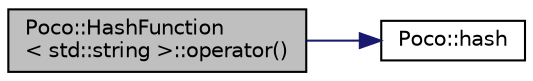 digraph "Poco::HashFunction&lt; std::string &gt;::operator()"
{
 // LATEX_PDF_SIZE
  edge [fontname="Helvetica",fontsize="10",labelfontname="Helvetica",labelfontsize="10"];
  node [fontname="Helvetica",fontsize="10",shape=record];
  rankdir="LR";
  Node1 [label="Poco::HashFunction\l\< std::string \>::operator()",height=0.2,width=0.4,color="black", fillcolor="grey75", style="filled", fontcolor="black",tooltip="Returns the hash value for the given key."];
  Node1 -> Node2 [color="midnightblue",fontsize="10",style="solid",fontname="Helvetica"];
  Node2 [label="Poco::hash",height=0.2,width=0.4,color="black", fillcolor="white", style="filled",URL="$namespacePoco.html#a964ae922d1b109fb8f8230e464b96054",tooltip=" "];
}
